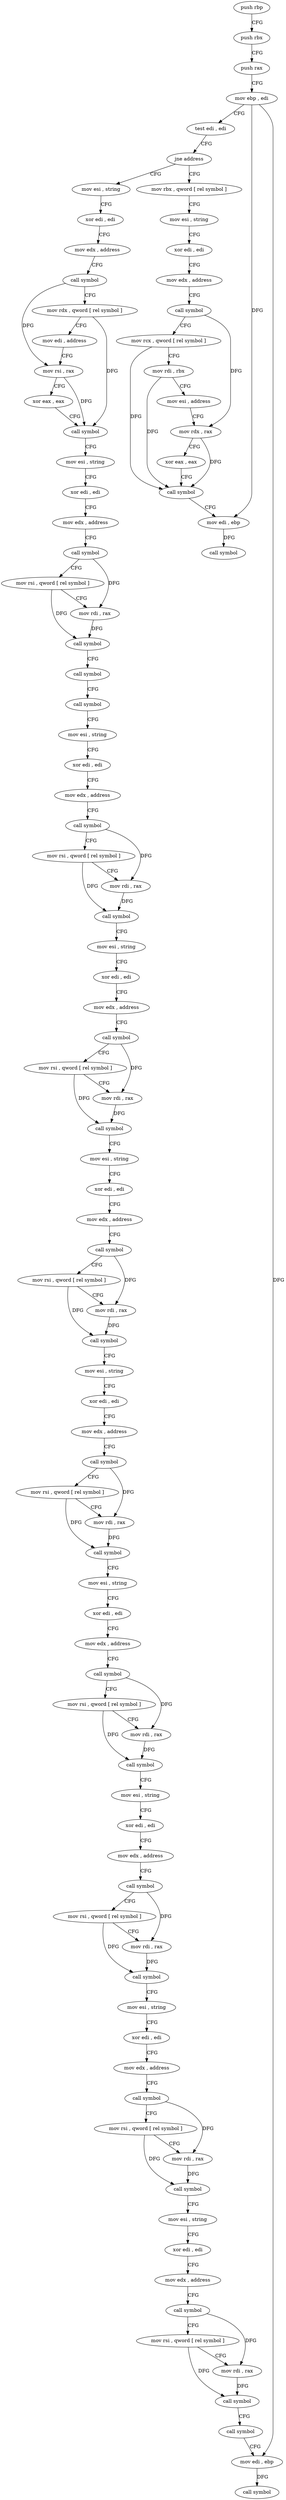 digraph "func" {
"4201216" [label = "push rbp" ]
"4201217" [label = "push rbx" ]
"4201218" [label = "push rax" ]
"4201219" [label = "mov ebp , edi" ]
"4201221" [label = "test edi , edi" ]
"4201223" [label = "jne address" ]
"4201578" [label = "mov rbx , qword [ rel symbol ]" ]
"4201229" [label = "mov esi , string" ]
"4201585" [label = "mov esi , string" ]
"4201590" [label = "xor edi , edi" ]
"4201592" [label = "mov edx , address" ]
"4201597" [label = "call symbol" ]
"4201602" [label = "mov rcx , qword [ rel symbol ]" ]
"4201609" [label = "mov rdi , rbx" ]
"4201612" [label = "mov esi , address" ]
"4201617" [label = "mov rdx , rax" ]
"4201620" [label = "xor eax , eax" ]
"4201622" [label = "call symbol" ]
"4201627" [label = "mov edi , ebp" ]
"4201629" [label = "call symbol" ]
"4201234" [label = "xor edi , edi" ]
"4201236" [label = "mov edx , address" ]
"4201241" [label = "call symbol" ]
"4201246" [label = "mov rdx , qword [ rel symbol ]" ]
"4201253" [label = "mov edi , address" ]
"4201258" [label = "mov rsi , rax" ]
"4201261" [label = "xor eax , eax" ]
"4201263" [label = "call symbol" ]
"4201268" [label = "mov esi , string" ]
"4201273" [label = "xor edi , edi" ]
"4201275" [label = "mov edx , address" ]
"4201280" [label = "call symbol" ]
"4201285" [label = "mov rsi , qword [ rel symbol ]" ]
"4201292" [label = "mov rdi , rax" ]
"4201295" [label = "call symbol" ]
"4201300" [label = "call symbol" ]
"4201305" [label = "call symbol" ]
"4201310" [label = "mov esi , string" ]
"4201315" [label = "xor edi , edi" ]
"4201317" [label = "mov edx , address" ]
"4201322" [label = "call symbol" ]
"4201327" [label = "mov rsi , qword [ rel symbol ]" ]
"4201334" [label = "mov rdi , rax" ]
"4201337" [label = "call symbol" ]
"4201342" [label = "mov esi , string" ]
"4201347" [label = "xor edi , edi" ]
"4201349" [label = "mov edx , address" ]
"4201354" [label = "call symbol" ]
"4201359" [label = "mov rsi , qword [ rel symbol ]" ]
"4201366" [label = "mov rdi , rax" ]
"4201369" [label = "call symbol" ]
"4201374" [label = "mov esi , string" ]
"4201379" [label = "xor edi , edi" ]
"4201381" [label = "mov edx , address" ]
"4201386" [label = "call symbol" ]
"4201391" [label = "mov rsi , qword [ rel symbol ]" ]
"4201398" [label = "mov rdi , rax" ]
"4201401" [label = "call symbol" ]
"4201406" [label = "mov esi , string" ]
"4201411" [label = "xor edi , edi" ]
"4201413" [label = "mov edx , address" ]
"4201418" [label = "call symbol" ]
"4201423" [label = "mov rsi , qword [ rel symbol ]" ]
"4201430" [label = "mov rdi , rax" ]
"4201433" [label = "call symbol" ]
"4201438" [label = "mov esi , string" ]
"4201443" [label = "xor edi , edi" ]
"4201445" [label = "mov edx , address" ]
"4201450" [label = "call symbol" ]
"4201455" [label = "mov rsi , qword [ rel symbol ]" ]
"4201462" [label = "mov rdi , rax" ]
"4201465" [label = "call symbol" ]
"4201470" [label = "mov esi , string" ]
"4201475" [label = "xor edi , edi" ]
"4201477" [label = "mov edx , address" ]
"4201482" [label = "call symbol" ]
"4201487" [label = "mov rsi , qword [ rel symbol ]" ]
"4201494" [label = "mov rdi , rax" ]
"4201497" [label = "call symbol" ]
"4201502" [label = "mov esi , string" ]
"4201507" [label = "xor edi , edi" ]
"4201509" [label = "mov edx , address" ]
"4201514" [label = "call symbol" ]
"4201519" [label = "mov rsi , qword [ rel symbol ]" ]
"4201526" [label = "mov rdi , rax" ]
"4201529" [label = "call symbol" ]
"4201534" [label = "mov esi , string" ]
"4201539" [label = "xor edi , edi" ]
"4201541" [label = "mov edx , address" ]
"4201546" [label = "call symbol" ]
"4201551" [label = "mov rsi , qword [ rel symbol ]" ]
"4201558" [label = "mov rdi , rax" ]
"4201561" [label = "call symbol" ]
"4201566" [label = "call symbol" ]
"4201571" [label = "mov edi , ebp" ]
"4201573" [label = "call symbol" ]
"4201216" -> "4201217" [ label = "CFG" ]
"4201217" -> "4201218" [ label = "CFG" ]
"4201218" -> "4201219" [ label = "CFG" ]
"4201219" -> "4201221" [ label = "CFG" ]
"4201219" -> "4201627" [ label = "DFG" ]
"4201219" -> "4201571" [ label = "DFG" ]
"4201221" -> "4201223" [ label = "CFG" ]
"4201223" -> "4201578" [ label = "CFG" ]
"4201223" -> "4201229" [ label = "CFG" ]
"4201578" -> "4201585" [ label = "CFG" ]
"4201229" -> "4201234" [ label = "CFG" ]
"4201585" -> "4201590" [ label = "CFG" ]
"4201590" -> "4201592" [ label = "CFG" ]
"4201592" -> "4201597" [ label = "CFG" ]
"4201597" -> "4201602" [ label = "CFG" ]
"4201597" -> "4201617" [ label = "DFG" ]
"4201602" -> "4201609" [ label = "CFG" ]
"4201602" -> "4201622" [ label = "DFG" ]
"4201609" -> "4201612" [ label = "CFG" ]
"4201609" -> "4201622" [ label = "DFG" ]
"4201612" -> "4201617" [ label = "CFG" ]
"4201617" -> "4201620" [ label = "CFG" ]
"4201617" -> "4201622" [ label = "DFG" ]
"4201620" -> "4201622" [ label = "CFG" ]
"4201622" -> "4201627" [ label = "CFG" ]
"4201627" -> "4201629" [ label = "DFG" ]
"4201234" -> "4201236" [ label = "CFG" ]
"4201236" -> "4201241" [ label = "CFG" ]
"4201241" -> "4201246" [ label = "CFG" ]
"4201241" -> "4201258" [ label = "DFG" ]
"4201246" -> "4201253" [ label = "CFG" ]
"4201246" -> "4201263" [ label = "DFG" ]
"4201253" -> "4201258" [ label = "CFG" ]
"4201258" -> "4201261" [ label = "CFG" ]
"4201258" -> "4201263" [ label = "DFG" ]
"4201261" -> "4201263" [ label = "CFG" ]
"4201263" -> "4201268" [ label = "CFG" ]
"4201268" -> "4201273" [ label = "CFG" ]
"4201273" -> "4201275" [ label = "CFG" ]
"4201275" -> "4201280" [ label = "CFG" ]
"4201280" -> "4201285" [ label = "CFG" ]
"4201280" -> "4201292" [ label = "DFG" ]
"4201285" -> "4201292" [ label = "CFG" ]
"4201285" -> "4201295" [ label = "DFG" ]
"4201292" -> "4201295" [ label = "DFG" ]
"4201295" -> "4201300" [ label = "CFG" ]
"4201300" -> "4201305" [ label = "CFG" ]
"4201305" -> "4201310" [ label = "CFG" ]
"4201310" -> "4201315" [ label = "CFG" ]
"4201315" -> "4201317" [ label = "CFG" ]
"4201317" -> "4201322" [ label = "CFG" ]
"4201322" -> "4201327" [ label = "CFG" ]
"4201322" -> "4201334" [ label = "DFG" ]
"4201327" -> "4201334" [ label = "CFG" ]
"4201327" -> "4201337" [ label = "DFG" ]
"4201334" -> "4201337" [ label = "DFG" ]
"4201337" -> "4201342" [ label = "CFG" ]
"4201342" -> "4201347" [ label = "CFG" ]
"4201347" -> "4201349" [ label = "CFG" ]
"4201349" -> "4201354" [ label = "CFG" ]
"4201354" -> "4201359" [ label = "CFG" ]
"4201354" -> "4201366" [ label = "DFG" ]
"4201359" -> "4201366" [ label = "CFG" ]
"4201359" -> "4201369" [ label = "DFG" ]
"4201366" -> "4201369" [ label = "DFG" ]
"4201369" -> "4201374" [ label = "CFG" ]
"4201374" -> "4201379" [ label = "CFG" ]
"4201379" -> "4201381" [ label = "CFG" ]
"4201381" -> "4201386" [ label = "CFG" ]
"4201386" -> "4201391" [ label = "CFG" ]
"4201386" -> "4201398" [ label = "DFG" ]
"4201391" -> "4201398" [ label = "CFG" ]
"4201391" -> "4201401" [ label = "DFG" ]
"4201398" -> "4201401" [ label = "DFG" ]
"4201401" -> "4201406" [ label = "CFG" ]
"4201406" -> "4201411" [ label = "CFG" ]
"4201411" -> "4201413" [ label = "CFG" ]
"4201413" -> "4201418" [ label = "CFG" ]
"4201418" -> "4201423" [ label = "CFG" ]
"4201418" -> "4201430" [ label = "DFG" ]
"4201423" -> "4201430" [ label = "CFG" ]
"4201423" -> "4201433" [ label = "DFG" ]
"4201430" -> "4201433" [ label = "DFG" ]
"4201433" -> "4201438" [ label = "CFG" ]
"4201438" -> "4201443" [ label = "CFG" ]
"4201443" -> "4201445" [ label = "CFG" ]
"4201445" -> "4201450" [ label = "CFG" ]
"4201450" -> "4201455" [ label = "CFG" ]
"4201450" -> "4201462" [ label = "DFG" ]
"4201455" -> "4201462" [ label = "CFG" ]
"4201455" -> "4201465" [ label = "DFG" ]
"4201462" -> "4201465" [ label = "DFG" ]
"4201465" -> "4201470" [ label = "CFG" ]
"4201470" -> "4201475" [ label = "CFG" ]
"4201475" -> "4201477" [ label = "CFG" ]
"4201477" -> "4201482" [ label = "CFG" ]
"4201482" -> "4201487" [ label = "CFG" ]
"4201482" -> "4201494" [ label = "DFG" ]
"4201487" -> "4201494" [ label = "CFG" ]
"4201487" -> "4201497" [ label = "DFG" ]
"4201494" -> "4201497" [ label = "DFG" ]
"4201497" -> "4201502" [ label = "CFG" ]
"4201502" -> "4201507" [ label = "CFG" ]
"4201507" -> "4201509" [ label = "CFG" ]
"4201509" -> "4201514" [ label = "CFG" ]
"4201514" -> "4201519" [ label = "CFG" ]
"4201514" -> "4201526" [ label = "DFG" ]
"4201519" -> "4201526" [ label = "CFG" ]
"4201519" -> "4201529" [ label = "DFG" ]
"4201526" -> "4201529" [ label = "DFG" ]
"4201529" -> "4201534" [ label = "CFG" ]
"4201534" -> "4201539" [ label = "CFG" ]
"4201539" -> "4201541" [ label = "CFG" ]
"4201541" -> "4201546" [ label = "CFG" ]
"4201546" -> "4201551" [ label = "CFG" ]
"4201546" -> "4201558" [ label = "DFG" ]
"4201551" -> "4201558" [ label = "CFG" ]
"4201551" -> "4201561" [ label = "DFG" ]
"4201558" -> "4201561" [ label = "DFG" ]
"4201561" -> "4201566" [ label = "CFG" ]
"4201566" -> "4201571" [ label = "CFG" ]
"4201571" -> "4201573" [ label = "DFG" ]
}
